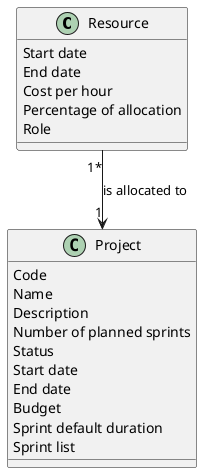 @startuml
'https://plantuml.com/class-diagram

class Resource
class Project

Class Resource {
Start date
End date
Cost per hour
Percentage of allocation
Role
}

Resource "1*"-->"1" Project: is allocated to

class Project {
Code
Name
Description
Number of planned sprints
Status
Start date
End date
Budget
Sprint default duration
Sprint list
}

@enduml